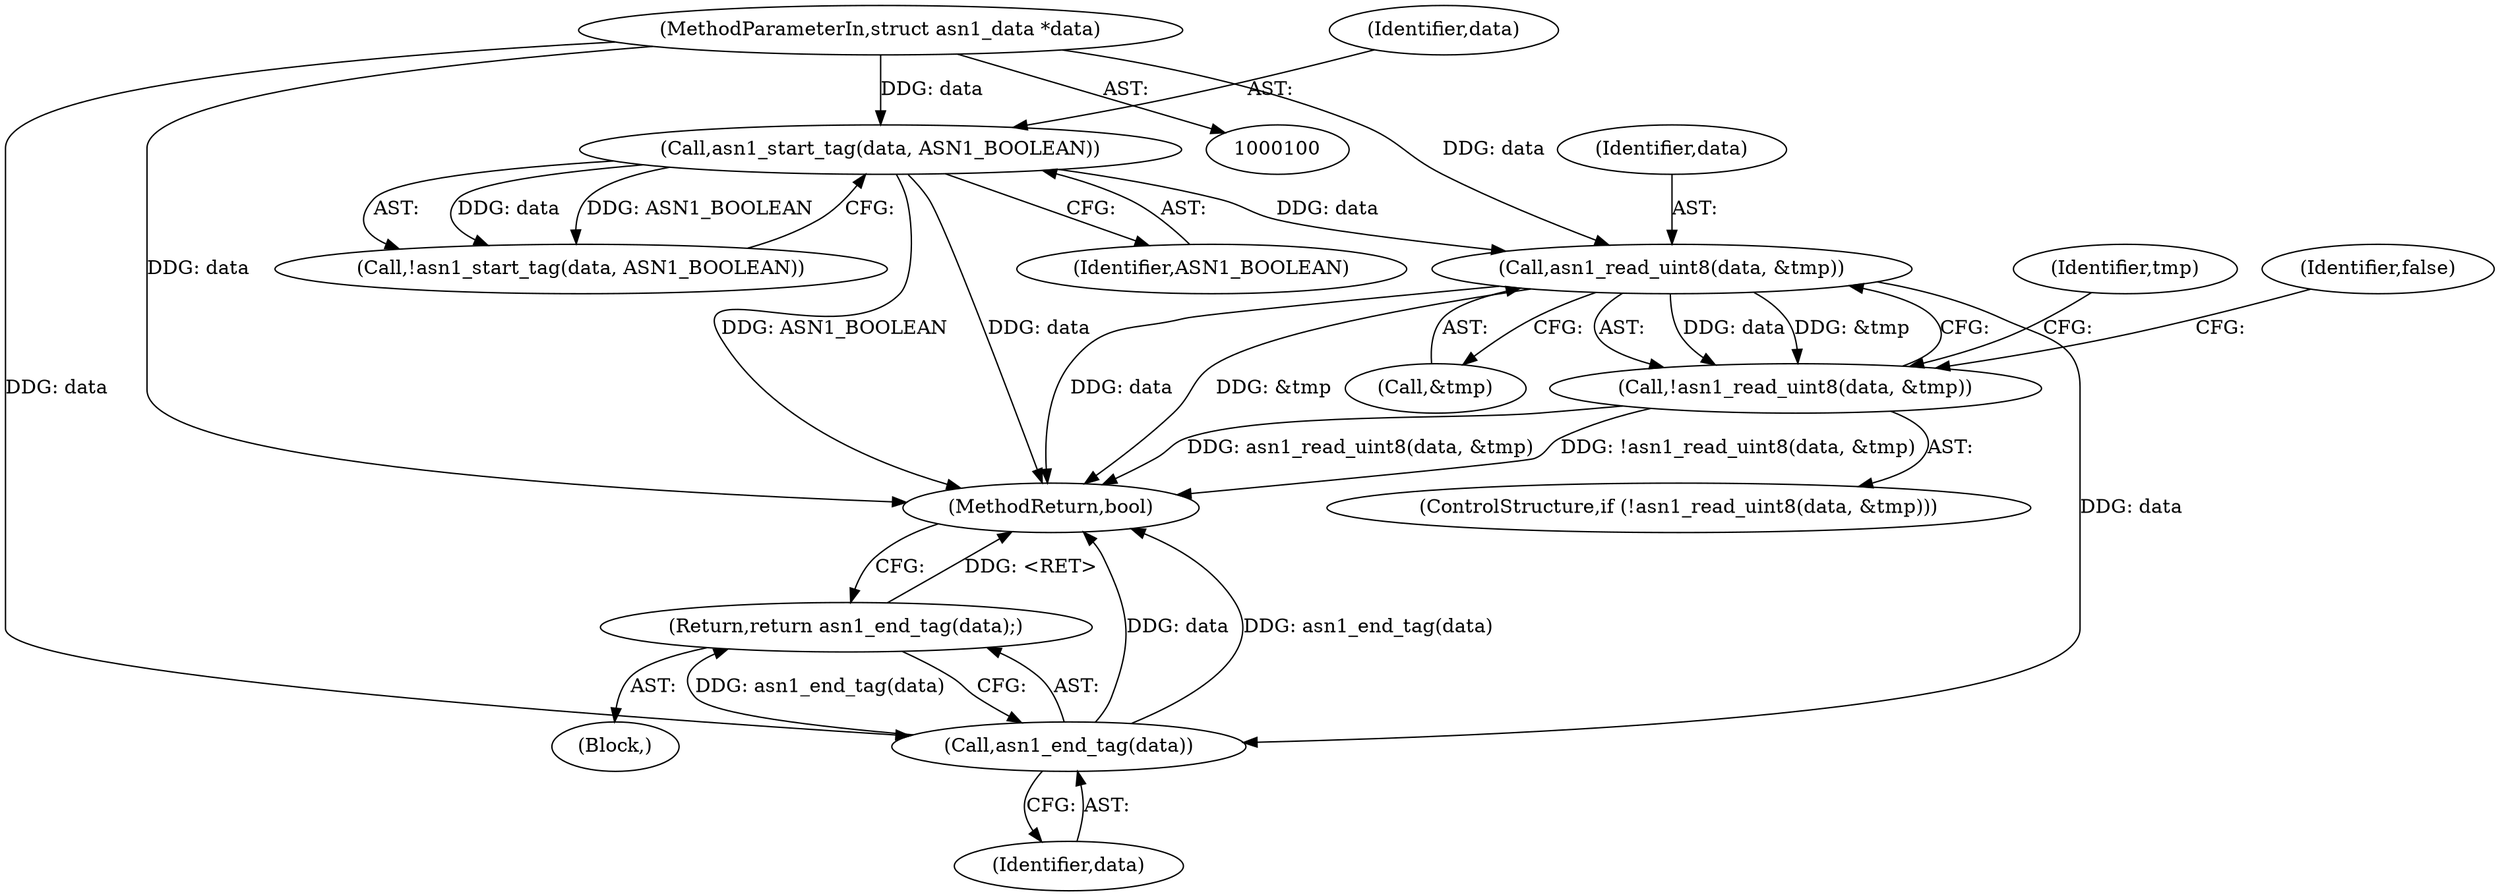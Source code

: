 digraph "0_samba_9d989c9dd7a5b92d0c5d65287935471b83b6e884@API" {
"1000121" [label="(Call,asn1_read_uint8(data, &tmp))"];
"1000110" [label="(Call,asn1_start_tag(data, ASN1_BOOLEAN))"];
"1000101" [label="(MethodParameterIn,struct asn1_data *data)"];
"1000120" [label="(Call,!asn1_read_uint8(data, &tmp))"];
"1000137" [label="(Call,asn1_end_tag(data))"];
"1000136" [label="(Return,return asn1_end_tag(data);)"];
"1000129" [label="(Identifier,tmp)"];
"1000101" [label="(MethodParameterIn,struct asn1_data *data)"];
"1000122" [label="(Identifier,data)"];
"1000119" [label="(ControlStructure,if (!asn1_read_uint8(data, &tmp)))"];
"1000138" [label="(Identifier,data)"];
"1000112" [label="(Identifier,ASN1_BOOLEAN)"];
"1000121" [label="(Call,asn1_read_uint8(data, &tmp))"];
"1000110" [label="(Call,asn1_start_tag(data, ASN1_BOOLEAN))"];
"1000109" [label="(Call,!asn1_start_tag(data, ASN1_BOOLEAN))"];
"1000111" [label="(Identifier,data)"];
"1000126" [label="(Identifier,false)"];
"1000103" [label="(Block,)"];
"1000123" [label="(Call,&tmp)"];
"1000139" [label="(MethodReturn,bool)"];
"1000120" [label="(Call,!asn1_read_uint8(data, &tmp))"];
"1000136" [label="(Return,return asn1_end_tag(data);)"];
"1000137" [label="(Call,asn1_end_tag(data))"];
"1000121" -> "1000120"  [label="AST: "];
"1000121" -> "1000123"  [label="CFG: "];
"1000122" -> "1000121"  [label="AST: "];
"1000123" -> "1000121"  [label="AST: "];
"1000120" -> "1000121"  [label="CFG: "];
"1000121" -> "1000139"  [label="DDG: data"];
"1000121" -> "1000139"  [label="DDG: &tmp"];
"1000121" -> "1000120"  [label="DDG: data"];
"1000121" -> "1000120"  [label="DDG: &tmp"];
"1000110" -> "1000121"  [label="DDG: data"];
"1000101" -> "1000121"  [label="DDG: data"];
"1000121" -> "1000137"  [label="DDG: data"];
"1000110" -> "1000109"  [label="AST: "];
"1000110" -> "1000112"  [label="CFG: "];
"1000111" -> "1000110"  [label="AST: "];
"1000112" -> "1000110"  [label="AST: "];
"1000109" -> "1000110"  [label="CFG: "];
"1000110" -> "1000139"  [label="DDG: ASN1_BOOLEAN"];
"1000110" -> "1000139"  [label="DDG: data"];
"1000110" -> "1000109"  [label="DDG: data"];
"1000110" -> "1000109"  [label="DDG: ASN1_BOOLEAN"];
"1000101" -> "1000110"  [label="DDG: data"];
"1000101" -> "1000100"  [label="AST: "];
"1000101" -> "1000139"  [label="DDG: data"];
"1000101" -> "1000137"  [label="DDG: data"];
"1000120" -> "1000119"  [label="AST: "];
"1000126" -> "1000120"  [label="CFG: "];
"1000129" -> "1000120"  [label="CFG: "];
"1000120" -> "1000139"  [label="DDG: asn1_read_uint8(data, &tmp)"];
"1000120" -> "1000139"  [label="DDG: !asn1_read_uint8(data, &tmp)"];
"1000137" -> "1000136"  [label="AST: "];
"1000137" -> "1000138"  [label="CFG: "];
"1000138" -> "1000137"  [label="AST: "];
"1000136" -> "1000137"  [label="CFG: "];
"1000137" -> "1000139"  [label="DDG: data"];
"1000137" -> "1000139"  [label="DDG: asn1_end_tag(data)"];
"1000137" -> "1000136"  [label="DDG: asn1_end_tag(data)"];
"1000136" -> "1000103"  [label="AST: "];
"1000139" -> "1000136"  [label="CFG: "];
"1000136" -> "1000139"  [label="DDG: <RET>"];
}
